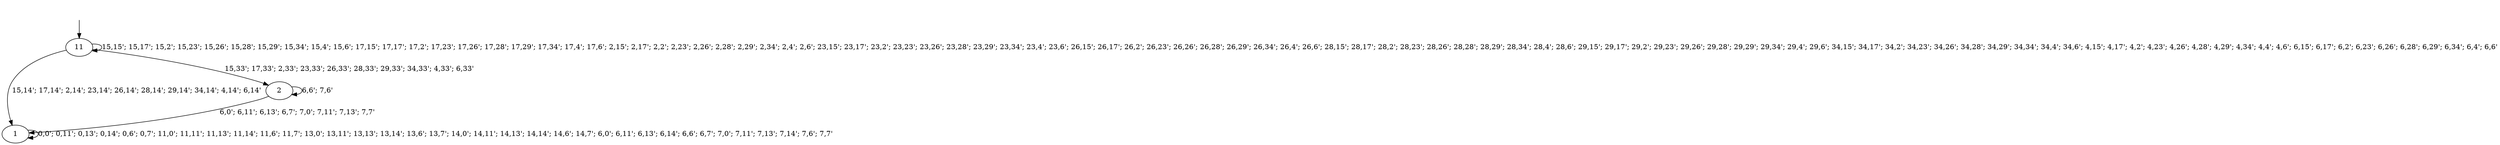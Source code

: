 digraph MemoryTransitions {
    "initial" [label="", style=invis, width=0];
    "initial" -> "11";
    "1" -> "1" [label="0,0'; 0,11'; 0,13'; 0,14'; 0,6'; 0,7'; 11,0'; 11,11'; 11,13'; 11,14'; 11,6'; 11,7'; 13,0'; 13,11'; 13,13'; 13,14'; 13,6'; 13,7'; 14,0'; 14,11'; 14,13'; 14,14'; 14,6'; 14,7'; 6,0'; 6,11'; 6,13'; 6,14'; 6,6'; 6,7'; 7,0'; 7,11'; 7,13'; 7,14'; 7,6'; 7,7'"];
    "2" -> "1" [label="6,0'; 6,11'; 6,13'; 6,7'; 7,0'; 7,11'; 7,13'; 7,7'"];
    "2" -> "2" [label="6,6'; 7,6'"];
    "11" -> "1" [label="15,14'; 17,14'; 2,14'; 23,14'; 26,14'; 28,14'; 29,14'; 34,14'; 4,14'; 6,14'"];
    "11" -> "2" [label="15,33'; 17,33'; 2,33'; 23,33'; 26,33'; 28,33'; 29,33'; 34,33'; 4,33'; 6,33'"];
    "11" -> "11" [label="15,15'; 15,17'; 15,2'; 15,23'; 15,26'; 15,28'; 15,29'; 15,34'; 15,4'; 15,6'; 17,15'; 17,17'; 17,2'; 17,23'; 17,26'; 17,28'; 17,29'; 17,34'; 17,4'; 17,6'; 2,15'; 2,17'; 2,2'; 2,23'; 2,26'; 2,28'; 2,29'; 2,34'; 2,4'; 2,6'; 23,15'; 23,17'; 23,2'; 23,23'; 23,26'; 23,28'; 23,29'; 23,34'; 23,4'; 23,6'; 26,15'; 26,17'; 26,2'; 26,23'; 26,26'; 26,28'; 26,29'; 26,34'; 26,4'; 26,6'; 28,15'; 28,17'; 28,2'; 28,23'; 28,26'; 28,28'; 28,29'; 28,34'; 28,4'; 28,6'; 29,15'; 29,17'; 29,2'; 29,23'; 29,26'; 29,28'; 29,29'; 29,34'; 29,4'; 29,6'; 34,15'; 34,17'; 34,2'; 34,23'; 34,26'; 34,28'; 34,29'; 34,34'; 34,4'; 34,6'; 4,15'; 4,17'; 4,2'; 4,23'; 4,26'; 4,28'; 4,29'; 4,34'; 4,4'; 4,6'; 6,15'; 6,17'; 6,2'; 6,23'; 6,26'; 6,28'; 6,29'; 6,34'; 6,4'; 6,6'"];
}
